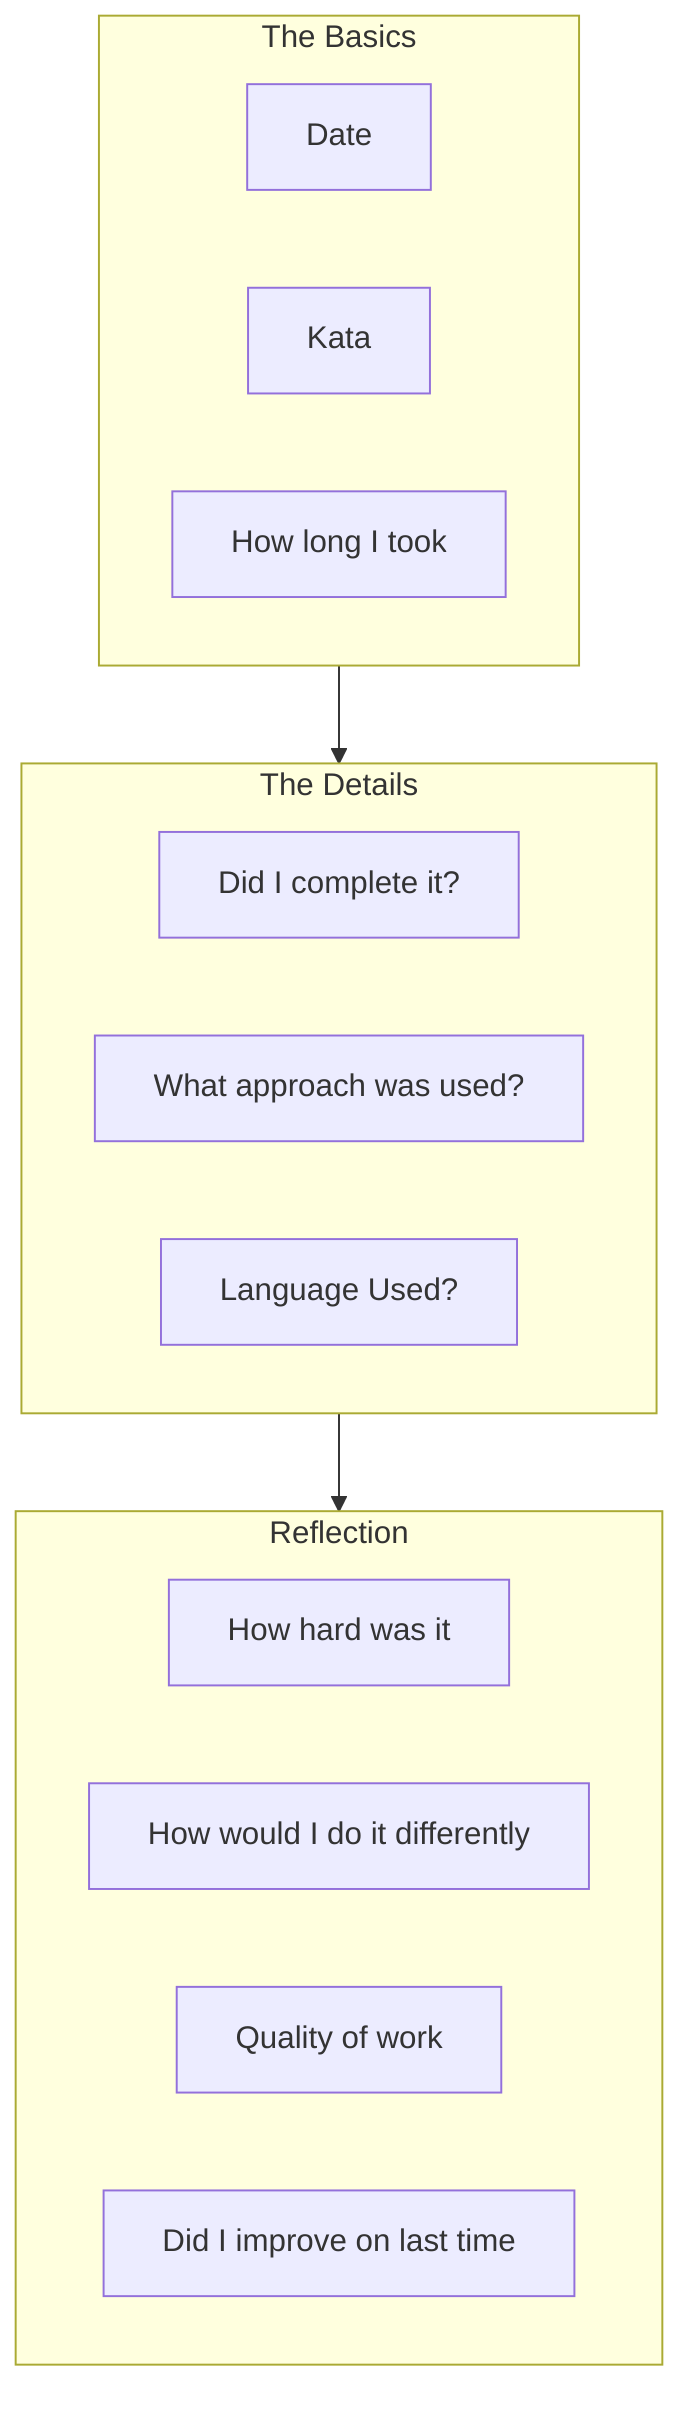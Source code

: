 graph TD
    subgraph Row1[The Basics]
        A1["Date"] 
        A2["Kata"] 
        A3["How long I took"]
    end

    subgraph Row2[The Details]
        B1[Did I complete it?]
        B2[What approach was used?]
        B3[Language Used?]
    end

    subgraph Row3[Reflection]
        C1[How hard was it]
        C2[How would I do it differently]
        C3[Quality of work]
        C4[Did I improve on last time]
        
    end
    Row1 --> Row2
    Row2 --> Row3